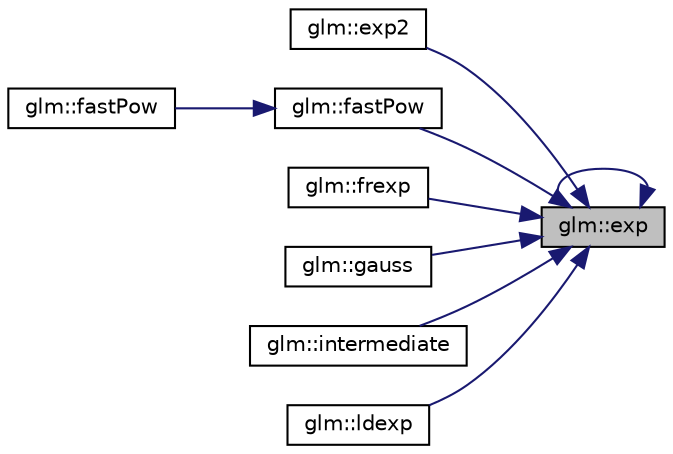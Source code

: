 digraph "glm::exp"
{
 // LATEX_PDF_SIZE
  edge [fontname="Helvetica",fontsize="10",labelfontname="Helvetica",labelfontsize="10"];
  node [fontname="Helvetica",fontsize="10",shape=record];
  rankdir="RL";
  Node1 [label="glm::exp",height=0.2,width=0.4,color="black", fillcolor="grey75", style="filled", fontcolor="black",tooltip=" "];
  Node1 -> Node1 [dir="back",color="midnightblue",fontsize="10",style="solid",fontname="Helvetica"];
  Node1 -> Node2 [dir="back",color="midnightblue",fontsize="10",style="solid",fontname="Helvetica"];
  Node2 [label="glm::exp2",height=0.2,width=0.4,color="black", fillcolor="white", style="filled",URL="$namespaceglm.html#a8f6240c6756f850537398b1af2751c4b",tooltip=" "];
  Node1 -> Node3 [dir="back",color="midnightblue",fontsize="10",style="solid",fontname="Helvetica"];
  Node3 [label="glm::fastPow",height=0.2,width=0.4,color="black", fillcolor="white", style="filled",URL="$group__gtx__fast__exponential.html#ga5340e98a11fcbbd936ba6e983a154d50",tooltip=" "];
  Node3 -> Node4 [dir="back",color="midnightblue",fontsize="10",style="solid",fontname="Helvetica"];
  Node4 [label="glm::fastPow",height=0.2,width=0.4,color="black", fillcolor="white", style="filled",URL="$namespaceglm.html#a5afa4ee352971a9d5ce538f4370074e9",tooltip=" "];
  Node1 -> Node5 [dir="back",color="midnightblue",fontsize="10",style="solid",fontname="Helvetica"];
  Node5 [label="glm::frexp",height=0.2,width=0.4,color="black", fillcolor="white", style="filled",URL="$namespaceglm.html#a90f422cea9e6e5c383bb69b593434c97",tooltip=" "];
  Node1 -> Node6 [dir="back",color="midnightblue",fontsize="10",style="solid",fontname="Helvetica"];
  Node6 [label="glm::gauss",height=0.2,width=0.4,color="black", fillcolor="white", style="filled",URL="$group__gtc__functions.html#ga0b50b197ff74261a0fad90f4b8d24702",tooltip=" "];
  Node1 -> Node7 [dir="back",color="midnightblue",fontsize="10",style="solid",fontname="Helvetica"];
  Node7 [label="glm::intermediate",height=0.2,width=0.4,color="black", fillcolor="white", style="filled",URL="$group__gtx__quaternion.html#ga56abae85b3669c866e91f3c57b298b9c",tooltip=" "];
  Node1 -> Node8 [dir="back",color="midnightblue",fontsize="10",style="solid",fontname="Helvetica"];
  Node8 [label="glm::ldexp",height=0.2,width=0.4,color="black", fillcolor="white", style="filled",URL="$namespaceglm.html#a2632eefd82cbdf3ca860c41579a5ef9e",tooltip=" "];
}
